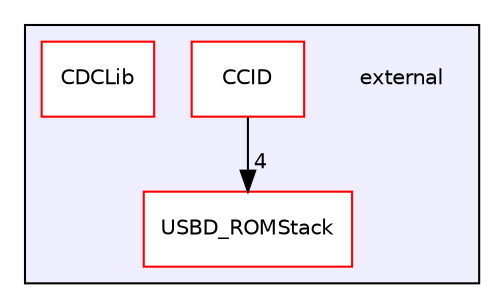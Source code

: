 digraph "external" {
  compound=true
  node [ fontsize="10", fontname="Helvetica"];
  edge [ labelfontsize="10", labelfontname="Helvetica"];
  subgraph clusterdir_397d9aeee4af8edecac90968d93b57df {
    graph [ bgcolor="#eeeeff", pencolor="black", label="" URL="dir_397d9aeee4af8edecac90968d93b57df.html"];
    dir_397d9aeee4af8edecac90968d93b57df [shape=plaintext label="external"];
    dir_6303fed337eac965f509d062849ece48 [shape=box label="CCID" color="red" fillcolor="white" style="filled" URL="dir_6303fed337eac965f509d062849ece48.html"];
    dir_bd5ac3529ef4a8d05c91b5f527a1b7c6 [shape=box label="CDCLib" color="red" fillcolor="white" style="filled" URL="dir_bd5ac3529ef4a8d05c91b5f527a1b7c6.html"];
    dir_f23c9e26b440a70abb590ad1d9eff66a [shape=box label="USBD_ROMStack" color="red" fillcolor="white" style="filled" URL="dir_f23c9e26b440a70abb590ad1d9eff66a.html"];
  }
  dir_6303fed337eac965f509d062849ece48->dir_f23c9e26b440a70abb590ad1d9eff66a [headlabel="4", labeldistance=1.5 headhref="dir_000001_000005.html"];
}
